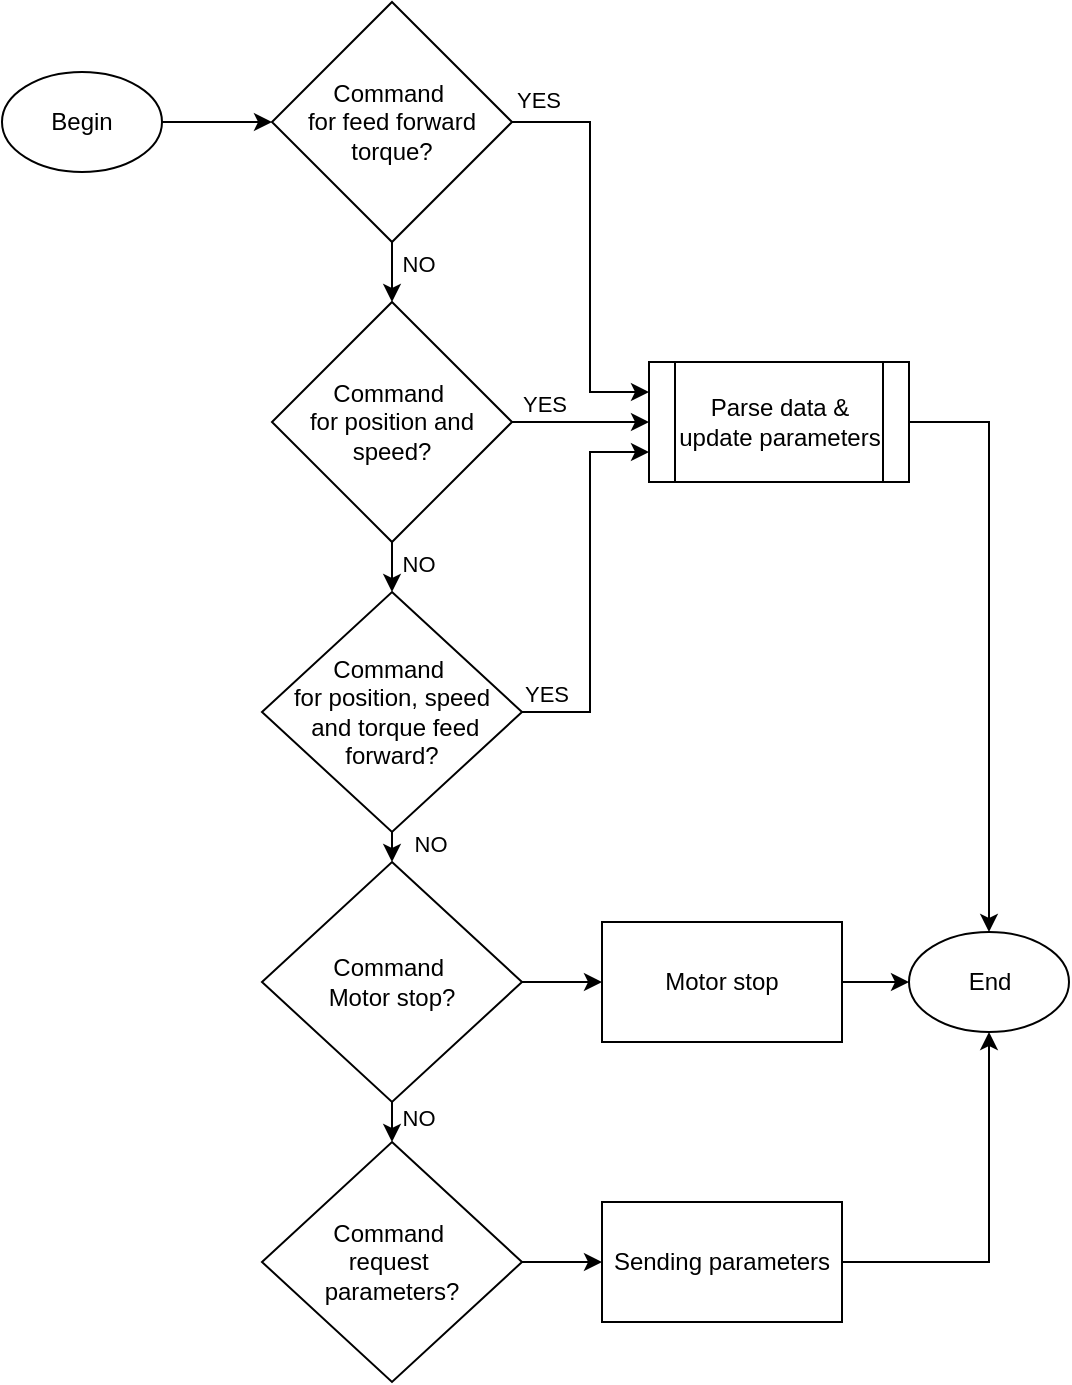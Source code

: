 <mxfile version="22.1.20" type="github">
  <diagram name="Page-1" id="clxEMwsv4-gXJVvuC8Vo">
    <mxGraphModel dx="1839" dy="526" grid="1" gridSize="10" guides="1" tooltips="1" connect="1" arrows="1" fold="1" page="1" pageScale="1" pageWidth="850" pageHeight="1100" math="0" shadow="0">
      <root>
        <mxCell id="0" />
        <mxCell id="1" parent="0" />
        <mxCell id="x9QNJlmB_tllFK8oiHpg-1" style="edgeStyle=orthogonalEdgeStyle;rounded=0;orthogonalLoop=1;jettySize=auto;html=1;exitX=0.5;exitY=1;exitDx=0;exitDy=0;entryX=0.5;entryY=0;entryDx=0;entryDy=0;" edge="1" parent="1" source="x9QNJlmB_tllFK8oiHpg-5" target="x9QNJlmB_tllFK8oiHpg-14">
          <mxGeometry relative="1" as="geometry" />
        </mxCell>
        <mxCell id="x9QNJlmB_tllFK8oiHpg-2" value="NO" style="edgeLabel;html=1;align=center;verticalAlign=middle;resizable=0;points=[];" vertex="1" connectable="0" parent="x9QNJlmB_tllFK8oiHpg-1">
          <mxGeometry x="-0.411" y="-2" relative="1" as="geometry">
            <mxPoint x="15" y="2" as="offset" />
          </mxGeometry>
        </mxCell>
        <mxCell id="x9QNJlmB_tllFK8oiHpg-3" style="edgeStyle=orthogonalEdgeStyle;rounded=0;orthogonalLoop=1;jettySize=auto;html=1;exitX=1;exitY=0.5;exitDx=0;exitDy=0;entryX=0;entryY=0.25;entryDx=0;entryDy=0;" edge="1" parent="1" source="x9QNJlmB_tllFK8oiHpg-5" target="x9QNJlmB_tllFK8oiHpg-15">
          <mxGeometry relative="1" as="geometry">
            <mxPoint x="253.5" y="190" as="targetPoint" />
            <Array as="points">
              <mxPoint x="254" y="160" />
              <mxPoint x="254" y="295" />
            </Array>
          </mxGeometry>
        </mxCell>
        <mxCell id="x9QNJlmB_tllFK8oiHpg-4" value="YES" style="edgeLabel;html=1;align=center;verticalAlign=middle;resizable=0;points=[];" vertex="1" connectable="0" parent="x9QNJlmB_tllFK8oiHpg-3">
          <mxGeometry x="-0.064" relative="1" as="geometry">
            <mxPoint x="-26" y="-67" as="offset" />
          </mxGeometry>
        </mxCell>
        <mxCell id="x9QNJlmB_tllFK8oiHpg-5" value="&lt;div&gt;Command&amp;nbsp;&lt;/div&gt;&lt;div&gt;for feed forward torque?&lt;/div&gt;" style="rhombus;whiteSpace=wrap;html=1;" vertex="1" parent="1">
          <mxGeometry x="95" y="100" width="120" height="120" as="geometry" />
        </mxCell>
        <mxCell id="x9QNJlmB_tllFK8oiHpg-6" style="edgeStyle=orthogonalEdgeStyle;rounded=0;orthogonalLoop=1;jettySize=auto;html=1;exitX=1;exitY=0.5;exitDx=0;exitDy=0;entryX=0;entryY=0.75;entryDx=0;entryDy=0;" edge="1" parent="1" source="x9QNJlmB_tllFK8oiHpg-9" target="x9QNJlmB_tllFK8oiHpg-15">
          <mxGeometry relative="1" as="geometry">
            <Array as="points">
              <mxPoint x="254" y="455" />
              <mxPoint x="254" y="325" />
            </Array>
          </mxGeometry>
        </mxCell>
        <mxCell id="x9QNJlmB_tllFK8oiHpg-7" value="YES" style="edgeLabel;html=1;align=center;verticalAlign=middle;resizable=0;points=[];" vertex="1" connectable="0" parent="x9QNJlmB_tllFK8oiHpg-6">
          <mxGeometry x="-0.217" y="1" relative="1" as="geometry">
            <mxPoint x="-21" y="33" as="offset" />
          </mxGeometry>
        </mxCell>
        <mxCell id="x9QNJlmB_tllFK8oiHpg-8" value="NO" style="edgeLabel;html=1;align=center;verticalAlign=middle;resizable=0;points=[];" vertex="1" connectable="0" parent="1">
          <mxGeometry x="174" y="521" as="geometry" />
        </mxCell>
        <mxCell id="x9QNJlmB_tllFK8oiHpg-55" style="edgeStyle=orthogonalEdgeStyle;rounded=0;orthogonalLoop=1;jettySize=auto;html=1;exitX=0.5;exitY=1;exitDx=0;exitDy=0;entryX=0.5;entryY=0;entryDx=0;entryDy=0;" edge="1" parent="1" source="x9QNJlmB_tllFK8oiHpg-9" target="x9QNJlmB_tllFK8oiHpg-53">
          <mxGeometry relative="1" as="geometry" />
        </mxCell>
        <mxCell id="x9QNJlmB_tllFK8oiHpg-9" value="&lt;div&gt;Command&amp;nbsp;&lt;/div&gt;&lt;div&gt;for position, speed&lt;/div&gt;&lt;div&gt;&amp;nbsp;and torque feed forward?&lt;/div&gt;" style="rhombus;whiteSpace=wrap;html=1;" vertex="1" parent="1">
          <mxGeometry x="90" y="395" width="130" height="120" as="geometry" />
        </mxCell>
        <mxCell id="x9QNJlmB_tllFK8oiHpg-10" style="edgeStyle=orthogonalEdgeStyle;rounded=0;orthogonalLoop=1;jettySize=auto;html=1;exitX=0.5;exitY=1;exitDx=0;exitDy=0;" edge="1" parent="1" source="x9QNJlmB_tllFK8oiHpg-14" target="x9QNJlmB_tllFK8oiHpg-9">
          <mxGeometry relative="1" as="geometry" />
        </mxCell>
        <mxCell id="x9QNJlmB_tllFK8oiHpg-11" value="NO" style="edgeLabel;html=1;align=center;verticalAlign=middle;resizable=0;points=[];" vertex="1" connectable="0" parent="x9QNJlmB_tllFK8oiHpg-10">
          <mxGeometry x="0.473" y="-1" relative="1" as="geometry">
            <mxPoint x="14" as="offset" />
          </mxGeometry>
        </mxCell>
        <mxCell id="x9QNJlmB_tllFK8oiHpg-12" style="edgeStyle=orthogonalEdgeStyle;rounded=0;orthogonalLoop=1;jettySize=auto;html=1;exitX=1;exitY=0.5;exitDx=0;exitDy=0;entryX=0;entryY=0.5;entryDx=0;entryDy=0;" edge="1" parent="1" source="x9QNJlmB_tllFK8oiHpg-14" target="x9QNJlmB_tllFK8oiHpg-15">
          <mxGeometry relative="1" as="geometry">
            <mxPoint x="382.74" y="400" as="targetPoint" />
            <Array as="points">
              <mxPoint x="240" y="310" />
              <mxPoint x="240" y="310" />
            </Array>
            <mxPoint x="314.24" y="400" as="sourcePoint" />
          </mxGeometry>
        </mxCell>
        <mxCell id="x9QNJlmB_tllFK8oiHpg-13" value="YES" style="edgeLabel;html=1;align=center;verticalAlign=middle;resizable=0;points=[];" vertex="1" connectable="0" parent="x9QNJlmB_tllFK8oiHpg-12">
          <mxGeometry x="0.413" y="-2" relative="1" as="geometry">
            <mxPoint x="-33" y="-11" as="offset" />
          </mxGeometry>
        </mxCell>
        <mxCell id="x9QNJlmB_tllFK8oiHpg-14" value="&lt;div&gt;Command&amp;nbsp;&lt;/div&gt;&lt;div&gt;for position and speed?&lt;/div&gt;" style="rhombus;whiteSpace=wrap;html=1;" vertex="1" parent="1">
          <mxGeometry x="95" y="250" width="120" height="120" as="geometry" />
        </mxCell>
        <mxCell id="x9QNJlmB_tllFK8oiHpg-52" style="edgeStyle=orthogonalEdgeStyle;rounded=0;orthogonalLoop=1;jettySize=auto;html=1;exitX=1;exitY=0.5;exitDx=0;exitDy=0;" edge="1" parent="1" source="x9QNJlmB_tllFK8oiHpg-15" target="x9QNJlmB_tllFK8oiHpg-50">
          <mxGeometry relative="1" as="geometry" />
        </mxCell>
        <mxCell id="x9QNJlmB_tllFK8oiHpg-15" value="Parse data &amp;amp; update parameters" style="shape=process;whiteSpace=wrap;html=1;backgroundOutline=1;" vertex="1" parent="1">
          <mxGeometry x="283.5" y="280" width="130" height="60" as="geometry" />
        </mxCell>
        <mxCell id="x9QNJlmB_tllFK8oiHpg-49" style="edgeStyle=orthogonalEdgeStyle;rounded=0;orthogonalLoop=1;jettySize=auto;html=1;exitX=1;exitY=0.5;exitDx=0;exitDy=0;entryX=0;entryY=0.5;entryDx=0;entryDy=0;" edge="1" parent="1" source="x9QNJlmB_tllFK8oiHpg-48" target="x9QNJlmB_tllFK8oiHpg-5">
          <mxGeometry relative="1" as="geometry" />
        </mxCell>
        <mxCell id="x9QNJlmB_tllFK8oiHpg-48" value="Begin" style="ellipse;whiteSpace=wrap;html=1;" vertex="1" parent="1">
          <mxGeometry x="-40" y="135" width="80" height="50" as="geometry" />
        </mxCell>
        <mxCell id="x9QNJlmB_tllFK8oiHpg-50" value="End" style="ellipse;whiteSpace=wrap;html=1;" vertex="1" parent="1">
          <mxGeometry x="413.5" y="565" width="80" height="50" as="geometry" />
        </mxCell>
        <mxCell id="x9QNJlmB_tllFK8oiHpg-51" style="edgeStyle=orthogonalEdgeStyle;rounded=0;orthogonalLoop=1;jettySize=auto;html=1;exitX=1;exitY=0.5;exitDx=0;exitDy=0;entryX=0;entryY=0.5;entryDx=0;entryDy=0;" edge="1" parent="1" source="x9QNJlmB_tllFK8oiHpg-56" target="x9QNJlmB_tllFK8oiHpg-50">
          <mxGeometry relative="1" as="geometry" />
        </mxCell>
        <mxCell id="x9QNJlmB_tllFK8oiHpg-57" style="edgeStyle=orthogonalEdgeStyle;rounded=0;orthogonalLoop=1;jettySize=auto;html=1;exitX=1;exitY=0.5;exitDx=0;exitDy=0;" edge="1" parent="1" source="x9QNJlmB_tllFK8oiHpg-53" target="x9QNJlmB_tllFK8oiHpg-56">
          <mxGeometry relative="1" as="geometry" />
        </mxCell>
        <mxCell id="x9QNJlmB_tllFK8oiHpg-60" style="edgeStyle=orthogonalEdgeStyle;rounded=0;orthogonalLoop=1;jettySize=auto;html=1;exitX=0.5;exitY=1;exitDx=0;exitDy=0;entryX=0.5;entryY=0;entryDx=0;entryDy=0;" edge="1" parent="1" source="x9QNJlmB_tllFK8oiHpg-53" target="x9QNJlmB_tllFK8oiHpg-58">
          <mxGeometry relative="1" as="geometry" />
        </mxCell>
        <mxCell id="x9QNJlmB_tllFK8oiHpg-53" value="&lt;div&gt;Command&amp;nbsp;&lt;/div&gt;Motor stop?" style="rhombus;whiteSpace=wrap;html=1;" vertex="1" parent="1">
          <mxGeometry x="90" y="530" width="130" height="120" as="geometry" />
        </mxCell>
        <mxCell id="x9QNJlmB_tllFK8oiHpg-56" value="Motor stop" style="rounded=0;whiteSpace=wrap;html=1;" vertex="1" parent="1">
          <mxGeometry x="260" y="560" width="120" height="60" as="geometry" />
        </mxCell>
        <mxCell id="x9QNJlmB_tllFK8oiHpg-58" value="&lt;div&gt;Command&amp;nbsp;&lt;/div&gt;&lt;div&gt;request&amp;nbsp;&lt;/div&gt;&lt;div&gt;parameters?&lt;/div&gt;" style="rhombus;whiteSpace=wrap;html=1;" vertex="1" parent="1">
          <mxGeometry x="90" y="670" width="130" height="120" as="geometry" />
        </mxCell>
        <mxCell id="x9QNJlmB_tllFK8oiHpg-61" value="NO" style="edgeLabel;html=1;align=center;verticalAlign=middle;resizable=0;points=[];" vertex="1" connectable="0" parent="1">
          <mxGeometry x="168" y="658" as="geometry" />
        </mxCell>
        <mxCell id="x9QNJlmB_tllFK8oiHpg-65" style="edgeStyle=orthogonalEdgeStyle;rounded=0;orthogonalLoop=1;jettySize=auto;html=1;exitX=1;exitY=0.5;exitDx=0;exitDy=0;" edge="1" parent="1" source="x9QNJlmB_tllFK8oiHpg-63" target="x9QNJlmB_tllFK8oiHpg-50">
          <mxGeometry relative="1" as="geometry" />
        </mxCell>
        <mxCell id="x9QNJlmB_tllFK8oiHpg-63" value="Sending parameters " style="rounded=0;whiteSpace=wrap;html=1;" vertex="1" parent="1">
          <mxGeometry x="260" y="700" width="120" height="60" as="geometry" />
        </mxCell>
        <mxCell id="x9QNJlmB_tllFK8oiHpg-64" style="edgeStyle=orthogonalEdgeStyle;rounded=0;orthogonalLoop=1;jettySize=auto;html=1;exitX=1;exitY=0.5;exitDx=0;exitDy=0;entryX=0;entryY=0.5;entryDx=0;entryDy=0;" edge="1" parent="1" source="x9QNJlmB_tllFK8oiHpg-58" target="x9QNJlmB_tllFK8oiHpg-63">
          <mxGeometry relative="1" as="geometry" />
        </mxCell>
      </root>
    </mxGraphModel>
  </diagram>
</mxfile>
